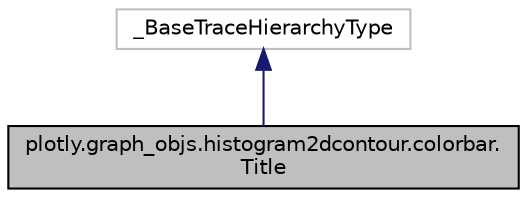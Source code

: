 digraph "plotly.graph_objs.histogram2dcontour.colorbar.Title"
{
 // LATEX_PDF_SIZE
  edge [fontname="Helvetica",fontsize="10",labelfontname="Helvetica",labelfontsize="10"];
  node [fontname="Helvetica",fontsize="10",shape=record];
  Node1 [label="plotly.graph_objs.histogram2dcontour.colorbar.\lTitle",height=0.2,width=0.4,color="black", fillcolor="grey75", style="filled", fontcolor="black",tooltip=" "];
  Node2 -> Node1 [dir="back",color="midnightblue",fontsize="10",style="solid",fontname="Helvetica"];
  Node2 [label="_BaseTraceHierarchyType",height=0.2,width=0.4,color="grey75", fillcolor="white", style="filled",tooltip=" "];
}
